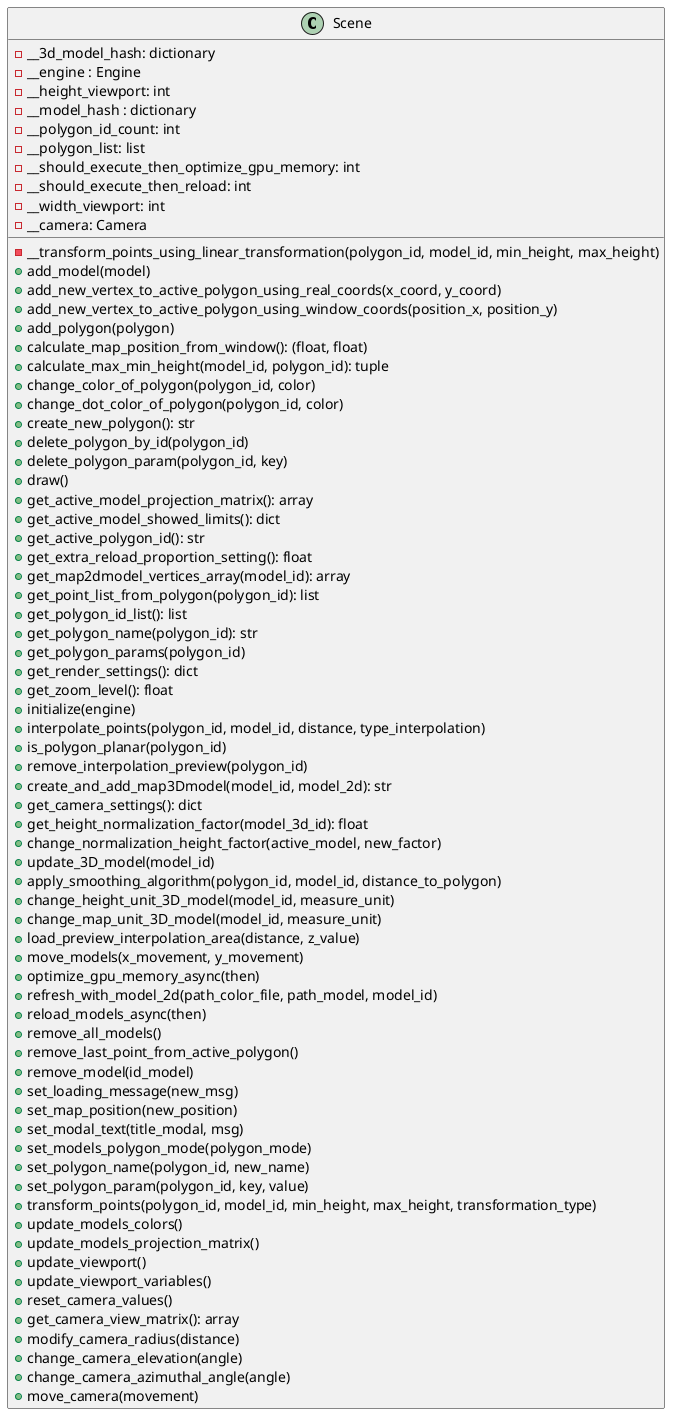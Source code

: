@startuml
            class Scene{
                - __transform_points_using_linear_transformation(polygon_id, model_id, min_height, max_height)
                + add_model(model)
                + add_new_vertex_to_active_polygon_using_real_coords(x_coord, y_coord)
                + add_new_vertex_to_active_polygon_using_window_coords(position_x, position_y)
                + add_polygon(polygon)
                + calculate_map_position_from_window(): (float, float)
                + calculate_max_min_height(model_id, polygon_id): tuple
                + change_color_of_polygon(polygon_id, color)
                + change_dot_color_of_polygon(polygon_id, color)
                + create_new_polygon(): str
                + delete_polygon_by_id(polygon_id)
                + delete_polygon_param(polygon_id, key)
                + draw()
                + get_active_model_projection_matrix(): array
                + get_active_model_showed_limits(): dict
                + get_active_polygon_id(): str
                + get_extra_reload_proportion_setting(): float
                + get_map2dmodel_vertices_array(model_id): array
                + get_point_list_from_polygon(polygon_id): list
                + get_polygon_id_list(): list
                + get_polygon_name(polygon_id): str
                + get_polygon_params(polygon_id)
                + get_render_settings(): dict
                + get_zoom_level(): float
                + initialize(engine)
                + interpolate_points(polygon_id, model_id, distance, type_interpolation)
                + is_polygon_planar(polygon_id)
                + remove_interpolation_preview(polygon_id)
                + create_and_add_map3Dmodel(model_id, model_2d): str
                + get_camera_settings(): dict
                + get_height_normalization_factor(model_3d_id): float
                + change_normalization_height_factor(active_model, new_factor)
                + update_3D_model(model_id)
                + apply_smoothing_algorithm(polygon_id, model_id, distance_to_polygon)
                + change_height_unit_3D_model(model_id, measure_unit)
                + change_map_unit_3D_model(model_id, measure_unit)
                + load_preview_interpolation_area(distance, z_value)
                + move_models(x_movement, y_movement)
                + optimize_gpu_memory_async(then)
                + refresh_with_model_2d(path_color_file, path_model, model_id)
                + reload_models_async(then)
                + remove_all_models()
                + remove_last_point_from_active_polygon()
                + remove_model(id_model)
                + set_loading_message(new_msg)
                + set_map_position(new_position)
                + set_modal_text(title_modal, msg)
                + set_models_polygon_mode(polygon_mode)
                + set_polygon_name(polygon_id, new_name)
                + set_polygon_param(polygon_id, key, value)
                + transform_points(polygon_id, model_id, min_height, max_height, transformation_type)
                + update_models_colors()
                + update_models_projection_matrix()
                + update_viewport()
                + update_viewport_variables()
                + reset_camera_values()
                + get_camera_view_matrix(): array
                + modify_camera_radius(distance)
                + change_camera_elevation(angle)
                + change_camera_azimuthal_angle(angle)
                + move_camera(movement)

                - __3d_model_hash: dictionary
                - __engine : Engine
                - __height_viewport: int
                - __model_hash : dictionary
                - __polygon_id_count: int
                - __polygon_list: list
                - __should_execute_then_optimize_gpu_memory: int
                - __should_execute_then_reload: int
                - __width_viewport: int
                - __camera: Camera
            }
@enduml